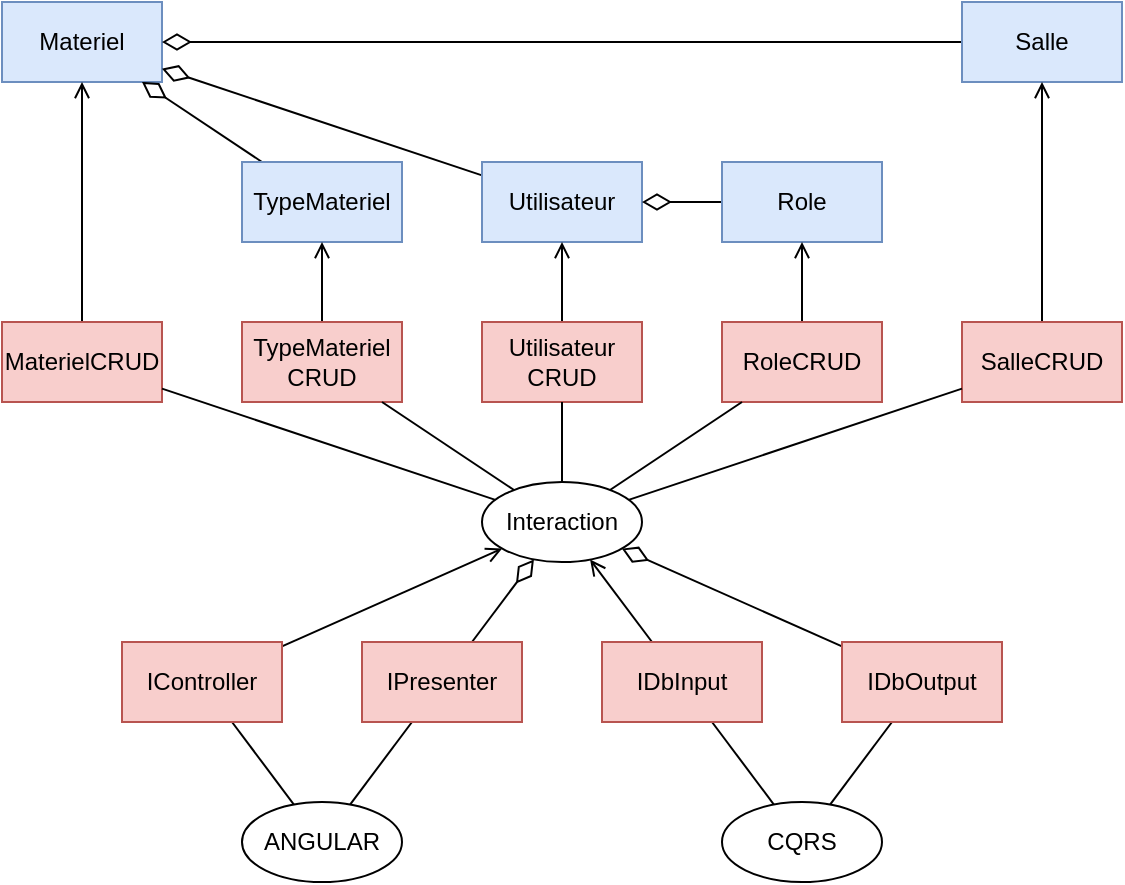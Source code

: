 <mxfile version="24.0.4" type="device">
  <diagram name="Page-1" id="e_gsz-PNixbglmbRHlaX">
    <mxGraphModel dx="1434" dy="844" grid="1" gridSize="10" guides="1" tooltips="1" connect="1" arrows="1" fold="1" page="1" pageScale="1" pageWidth="827" pageHeight="1169" math="0" shadow="0">
      <root>
        <mxCell id="0" />
        <mxCell id="1" parent="0" />
        <mxCell id="5uLwbE3D7edfrW8R0vqr-1" value="Materiel" style="rounded=0;whiteSpace=wrap;html=1;fillColor=#dae8fc;strokeColor=#6c8ebf;" vertex="1" parent="1">
          <mxGeometry x="120" y="120" width="80" height="40" as="geometry" />
        </mxCell>
        <mxCell id="5uLwbE3D7edfrW8R0vqr-10" style="edgeStyle=none;rounded=0;orthogonalLoop=1;jettySize=auto;html=1;endArrow=diamondThin;endFill=0;endSize=12;" edge="1" parent="1" source="5uLwbE3D7edfrW8R0vqr-3" target="5uLwbE3D7edfrW8R0vqr-1">
          <mxGeometry relative="1" as="geometry" />
        </mxCell>
        <mxCell id="5uLwbE3D7edfrW8R0vqr-3" value="Salle" style="rounded=0;whiteSpace=wrap;html=1;fillColor=#dae8fc;strokeColor=#6c8ebf;" vertex="1" parent="1">
          <mxGeometry x="600" y="120" width="80" height="40" as="geometry" />
        </mxCell>
        <mxCell id="5uLwbE3D7edfrW8R0vqr-9" style="edgeStyle=none;rounded=0;orthogonalLoop=1;jettySize=auto;html=1;endArrow=diamondThin;endFill=0;endSize=12;" edge="1" parent="1" source="5uLwbE3D7edfrW8R0vqr-4" target="5uLwbE3D7edfrW8R0vqr-1">
          <mxGeometry relative="1" as="geometry" />
        </mxCell>
        <mxCell id="5uLwbE3D7edfrW8R0vqr-4" value="TypeMateriel" style="rounded=0;whiteSpace=wrap;html=1;fillColor=#dae8fc;strokeColor=#6c8ebf;" vertex="1" parent="1">
          <mxGeometry x="240" y="200" width="80" height="40" as="geometry" />
        </mxCell>
        <mxCell id="5uLwbE3D7edfrW8R0vqr-12" style="edgeStyle=none;rounded=0;orthogonalLoop=1;jettySize=auto;html=1;endArrow=diamondThin;endFill=0;endSize=12;" edge="1" parent="1" source="5uLwbE3D7edfrW8R0vqr-5" target="5uLwbE3D7edfrW8R0vqr-1">
          <mxGeometry relative="1" as="geometry" />
        </mxCell>
        <mxCell id="5uLwbE3D7edfrW8R0vqr-5" value="Utilisateur" style="rounded=0;whiteSpace=wrap;html=1;fillColor=#dae8fc;strokeColor=#6c8ebf;" vertex="1" parent="1">
          <mxGeometry x="360" y="200" width="80" height="40" as="geometry" />
        </mxCell>
        <mxCell id="5uLwbE3D7edfrW8R0vqr-13" style="edgeStyle=none;rounded=0;orthogonalLoop=1;jettySize=auto;html=1;endArrow=diamondThin;endFill=0;endSize=12;" edge="1" parent="1" source="5uLwbE3D7edfrW8R0vqr-6" target="5uLwbE3D7edfrW8R0vqr-5">
          <mxGeometry relative="1" as="geometry" />
        </mxCell>
        <mxCell id="5uLwbE3D7edfrW8R0vqr-6" value="Role" style="rounded=0;whiteSpace=wrap;html=1;fillColor=#dae8fc;strokeColor=#6c8ebf;" vertex="1" parent="1">
          <mxGeometry x="480" y="200" width="80" height="40" as="geometry" />
        </mxCell>
        <mxCell id="5uLwbE3D7edfrW8R0vqr-21" style="edgeStyle=none;rounded=0;orthogonalLoop=1;jettySize=auto;html=1;endArrow=open;endFill=0;" edge="1" parent="1" source="5uLwbE3D7edfrW8R0vqr-15" target="5uLwbE3D7edfrW8R0vqr-1">
          <mxGeometry relative="1" as="geometry" />
        </mxCell>
        <mxCell id="5uLwbE3D7edfrW8R0vqr-15" value="MaterielCRUD" style="rounded=0;whiteSpace=wrap;html=1;fillColor=#f8cecc;strokeColor=#b85450;" vertex="1" parent="1">
          <mxGeometry x="120" y="280" width="80" height="40" as="geometry" />
        </mxCell>
        <mxCell id="5uLwbE3D7edfrW8R0vqr-20" style="edgeStyle=none;rounded=0;orthogonalLoop=1;jettySize=auto;html=1;endArrow=open;endFill=0;" edge="1" parent="1" source="5uLwbE3D7edfrW8R0vqr-16" target="5uLwbE3D7edfrW8R0vqr-4">
          <mxGeometry relative="1" as="geometry" />
        </mxCell>
        <mxCell id="5uLwbE3D7edfrW8R0vqr-16" value="TypeMateriel&lt;div&gt;CRUD&lt;/div&gt;" style="rounded=0;whiteSpace=wrap;html=1;fillColor=#f8cecc;strokeColor=#b85450;" vertex="1" parent="1">
          <mxGeometry x="240" y="280" width="80" height="40" as="geometry" />
        </mxCell>
        <mxCell id="5uLwbE3D7edfrW8R0vqr-24" style="edgeStyle=none;rounded=0;orthogonalLoop=1;jettySize=auto;html=1;endArrow=open;endFill=0;" edge="1" parent="1" source="5uLwbE3D7edfrW8R0vqr-17" target="5uLwbE3D7edfrW8R0vqr-5">
          <mxGeometry relative="1" as="geometry" />
        </mxCell>
        <mxCell id="5uLwbE3D7edfrW8R0vqr-17" value="&lt;div&gt;Utilisateur&lt;/div&gt;&lt;div&gt;CRUD&lt;/div&gt;" style="rounded=0;whiteSpace=wrap;html=1;fillColor=#f8cecc;strokeColor=#b85450;" vertex="1" parent="1">
          <mxGeometry x="360" y="280" width="80" height="40" as="geometry" />
        </mxCell>
        <mxCell id="5uLwbE3D7edfrW8R0vqr-22" style="edgeStyle=none;rounded=0;orthogonalLoop=1;jettySize=auto;html=1;endArrow=open;endFill=0;" edge="1" parent="1" source="5uLwbE3D7edfrW8R0vqr-18" target="5uLwbE3D7edfrW8R0vqr-3">
          <mxGeometry relative="1" as="geometry" />
        </mxCell>
        <mxCell id="5uLwbE3D7edfrW8R0vqr-18" value="&lt;div&gt;&lt;span style=&quot;background-color: initial;&quot;&gt;SalleCRUD&lt;/span&gt;&lt;br&gt;&lt;/div&gt;" style="rounded=0;whiteSpace=wrap;html=1;fillColor=#f8cecc;strokeColor=#b85450;" vertex="1" parent="1">
          <mxGeometry x="600" y="280" width="80" height="40" as="geometry" />
        </mxCell>
        <mxCell id="5uLwbE3D7edfrW8R0vqr-23" style="edgeStyle=none;rounded=0;orthogonalLoop=1;jettySize=auto;html=1;endArrow=open;endFill=0;" edge="1" parent="1" source="5uLwbE3D7edfrW8R0vqr-19" target="5uLwbE3D7edfrW8R0vqr-6">
          <mxGeometry relative="1" as="geometry" />
        </mxCell>
        <mxCell id="5uLwbE3D7edfrW8R0vqr-19" value="&lt;div&gt;RoleCRUD&lt;/div&gt;" style="rounded=0;whiteSpace=wrap;html=1;fillColor=#f8cecc;strokeColor=#b85450;" vertex="1" parent="1">
          <mxGeometry x="480" y="280" width="80" height="40" as="geometry" />
        </mxCell>
        <mxCell id="5uLwbE3D7edfrW8R0vqr-40" style="edgeStyle=none;rounded=0;orthogonalLoop=1;jettySize=auto;html=1;endArrow=open;endFill=0;" edge="1" parent="1" source="5uLwbE3D7edfrW8R0vqr-25" target="5uLwbE3D7edfrW8R0vqr-39">
          <mxGeometry relative="1" as="geometry" />
        </mxCell>
        <mxCell id="5uLwbE3D7edfrW8R0vqr-55" style="edgeStyle=none;rounded=0;orthogonalLoop=1;jettySize=auto;html=1;endArrow=none;endFill=0;" edge="1" parent="1" source="5uLwbE3D7edfrW8R0vqr-25" target="5uLwbE3D7edfrW8R0vqr-52">
          <mxGeometry relative="1" as="geometry" />
        </mxCell>
        <mxCell id="5uLwbE3D7edfrW8R0vqr-25" value="IDbInput" style="rounded=0;whiteSpace=wrap;html=1;fillColor=#f8cecc;strokeColor=#b85450;" vertex="1" parent="1">
          <mxGeometry x="420" y="440" width="80" height="40" as="geometry" />
        </mxCell>
        <mxCell id="5uLwbE3D7edfrW8R0vqr-41" style="edgeStyle=none;rounded=0;orthogonalLoop=1;jettySize=auto;html=1;endArrow=diamondThin;endFill=0;endSize=12;" edge="1" parent="1" source="5uLwbE3D7edfrW8R0vqr-27" target="5uLwbE3D7edfrW8R0vqr-39">
          <mxGeometry relative="1" as="geometry" />
        </mxCell>
        <mxCell id="5uLwbE3D7edfrW8R0vqr-56" style="edgeStyle=none;rounded=0;orthogonalLoop=1;jettySize=auto;html=1;endArrow=none;endFill=0;" edge="1" parent="1" source="5uLwbE3D7edfrW8R0vqr-27" target="5uLwbE3D7edfrW8R0vqr-52">
          <mxGeometry relative="1" as="geometry" />
        </mxCell>
        <mxCell id="5uLwbE3D7edfrW8R0vqr-27" value="IDbOutput" style="rounded=0;whiteSpace=wrap;html=1;fillColor=#f8cecc;strokeColor=#b85450;" vertex="1" parent="1">
          <mxGeometry x="540" y="440" width="80" height="40" as="geometry" />
        </mxCell>
        <mxCell id="5uLwbE3D7edfrW8R0vqr-42" style="edgeStyle=none;rounded=0;orthogonalLoop=1;jettySize=auto;html=1;endArrow=none;endFill=0;" edge="1" parent="1" source="5uLwbE3D7edfrW8R0vqr-39" target="5uLwbE3D7edfrW8R0vqr-15">
          <mxGeometry relative="1" as="geometry" />
        </mxCell>
        <mxCell id="5uLwbE3D7edfrW8R0vqr-43" style="edgeStyle=none;rounded=0;orthogonalLoop=1;jettySize=auto;html=1;endArrow=none;endFill=0;" edge="1" parent="1" source="5uLwbE3D7edfrW8R0vqr-39" target="5uLwbE3D7edfrW8R0vqr-16">
          <mxGeometry relative="1" as="geometry" />
        </mxCell>
        <mxCell id="5uLwbE3D7edfrW8R0vqr-44" style="edgeStyle=none;rounded=0;orthogonalLoop=1;jettySize=auto;html=1;endArrow=none;endFill=0;" edge="1" parent="1" source="5uLwbE3D7edfrW8R0vqr-39" target="5uLwbE3D7edfrW8R0vqr-17">
          <mxGeometry relative="1" as="geometry" />
        </mxCell>
        <mxCell id="5uLwbE3D7edfrW8R0vqr-45" style="edgeStyle=none;rounded=0;orthogonalLoop=1;jettySize=auto;html=1;endArrow=none;endFill=0;" edge="1" parent="1" source="5uLwbE3D7edfrW8R0vqr-39" target="5uLwbE3D7edfrW8R0vqr-19">
          <mxGeometry relative="1" as="geometry" />
        </mxCell>
        <mxCell id="5uLwbE3D7edfrW8R0vqr-46" style="edgeStyle=none;rounded=0;orthogonalLoop=1;jettySize=auto;html=1;endArrow=none;endFill=0;" edge="1" parent="1" source="5uLwbE3D7edfrW8R0vqr-39" target="5uLwbE3D7edfrW8R0vqr-18">
          <mxGeometry relative="1" as="geometry" />
        </mxCell>
        <mxCell id="5uLwbE3D7edfrW8R0vqr-39" value="Interaction" style="ellipse;whiteSpace=wrap;html=1;" vertex="1" parent="1">
          <mxGeometry x="360" y="360" width="80" height="40" as="geometry" />
        </mxCell>
        <mxCell id="5uLwbE3D7edfrW8R0vqr-49" style="edgeStyle=none;rounded=0;orthogonalLoop=1;jettySize=auto;html=1;endArrow=open;endFill=0;" edge="1" parent="1" source="5uLwbE3D7edfrW8R0vqr-47" target="5uLwbE3D7edfrW8R0vqr-39">
          <mxGeometry relative="1" as="geometry" />
        </mxCell>
        <mxCell id="5uLwbE3D7edfrW8R0vqr-53" style="edgeStyle=none;rounded=0;orthogonalLoop=1;jettySize=auto;html=1;endArrow=none;endFill=0;" edge="1" parent="1" source="5uLwbE3D7edfrW8R0vqr-47" target="5uLwbE3D7edfrW8R0vqr-51">
          <mxGeometry relative="1" as="geometry" />
        </mxCell>
        <mxCell id="5uLwbE3D7edfrW8R0vqr-47" value="IController" style="rounded=0;whiteSpace=wrap;html=1;fillColor=#f8cecc;strokeColor=#b85450;" vertex="1" parent="1">
          <mxGeometry x="180" y="440" width="80" height="40" as="geometry" />
        </mxCell>
        <mxCell id="5uLwbE3D7edfrW8R0vqr-50" style="edgeStyle=none;rounded=0;orthogonalLoop=1;jettySize=auto;html=1;endArrow=diamondThin;endFill=0;endSize=12;" edge="1" parent="1" source="5uLwbE3D7edfrW8R0vqr-48" target="5uLwbE3D7edfrW8R0vqr-39">
          <mxGeometry relative="1" as="geometry" />
        </mxCell>
        <mxCell id="5uLwbE3D7edfrW8R0vqr-54" style="edgeStyle=none;rounded=0;orthogonalLoop=1;jettySize=auto;html=1;endArrow=none;endFill=0;" edge="1" parent="1" source="5uLwbE3D7edfrW8R0vqr-48" target="5uLwbE3D7edfrW8R0vqr-51">
          <mxGeometry relative="1" as="geometry" />
        </mxCell>
        <mxCell id="5uLwbE3D7edfrW8R0vqr-48" value="IPresenter" style="rounded=0;whiteSpace=wrap;html=1;fillColor=#f8cecc;strokeColor=#b85450;" vertex="1" parent="1">
          <mxGeometry x="300" y="440" width="80" height="40" as="geometry" />
        </mxCell>
        <mxCell id="5uLwbE3D7edfrW8R0vqr-51" value="ANGULAR" style="ellipse;whiteSpace=wrap;html=1;" vertex="1" parent="1">
          <mxGeometry x="240" y="520" width="80" height="40" as="geometry" />
        </mxCell>
        <mxCell id="5uLwbE3D7edfrW8R0vqr-52" value="CQRS" style="ellipse;whiteSpace=wrap;html=1;" vertex="1" parent="1">
          <mxGeometry x="480" y="520" width="80" height="40" as="geometry" />
        </mxCell>
      </root>
    </mxGraphModel>
  </diagram>
</mxfile>
